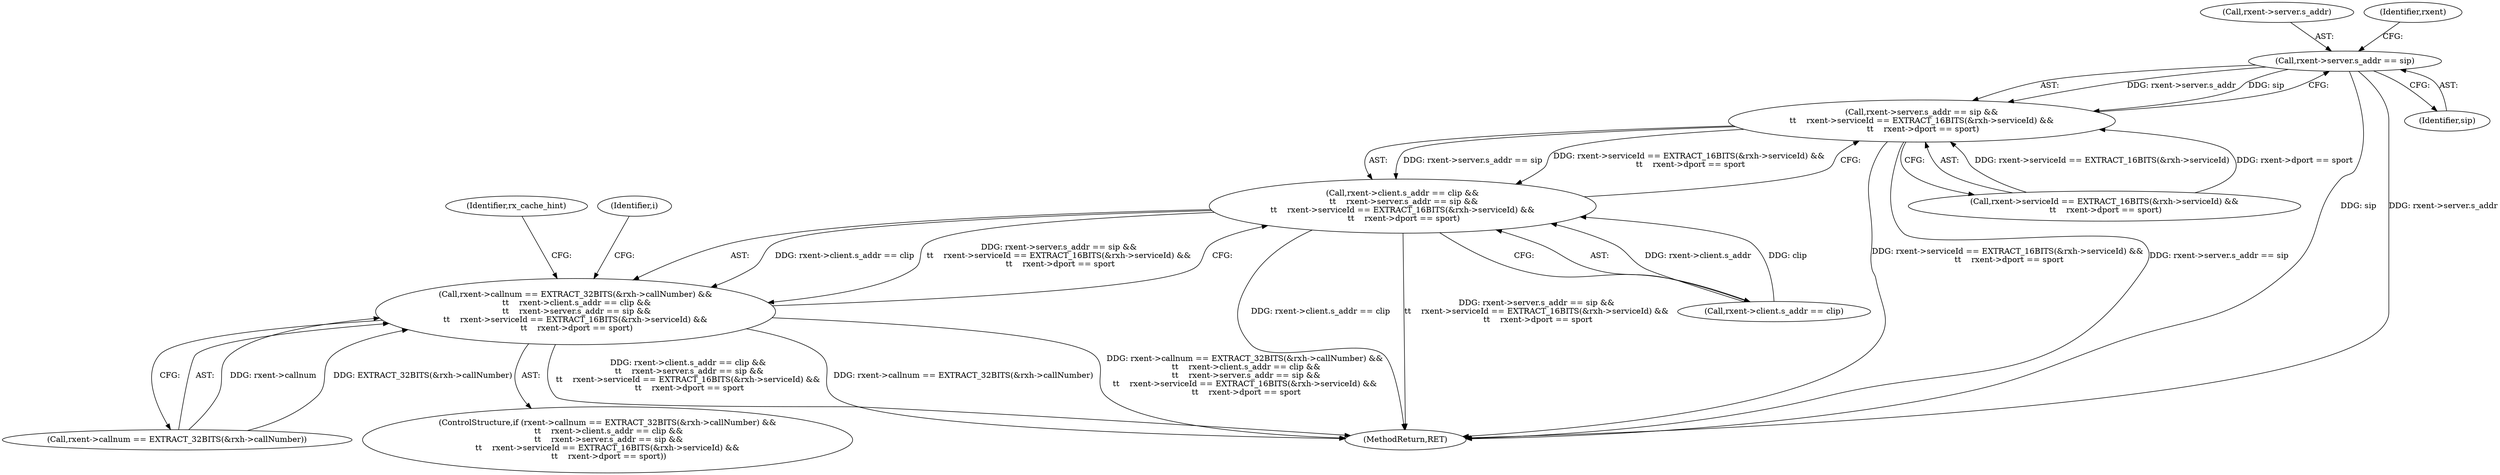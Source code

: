 digraph "0_tcpdump_c24922e692a52121e853a84ead6b9337f4c08a94@pointer" {
"1000162" [label="(Call,rxent->server.s_addr == sip)"];
"1000161" [label="(Call,rxent->server.s_addr == sip &&\n\t\t    rxent->serviceId == EXTRACT_16BITS(&rxh->serviceId) &&\n \t\t    rxent->dport == sport)"];
"1000153" [label="(Call,rxent->client.s_addr == clip &&\n \t\t    rxent->server.s_addr == sip &&\n\t\t    rxent->serviceId == EXTRACT_16BITS(&rxh->serviceId) &&\n \t\t    rxent->dport == sport)"];
"1000143" [label="(Call,rxent->callnum == EXTRACT_32BITS(&rxh->callNumber) &&\n \t\t    rxent->client.s_addr == clip &&\n \t\t    rxent->server.s_addr == sip &&\n\t\t    rxent->serviceId == EXTRACT_16BITS(&rxh->serviceId) &&\n \t\t    rxent->dport == sport)"];
"1000209" [label="(MethodReturn,RET)"];
"1000154" [label="(Call,rxent->client.s_addr == clip)"];
"1000169" [label="(Call,rxent->serviceId == EXTRACT_16BITS(&rxh->serviceId) &&\n \t\t    rxent->dport == sport)"];
"1000163" [label="(Call,rxent->server.s_addr)"];
"1000172" [label="(Identifier,rxent)"];
"1000186" [label="(Identifier,rx_cache_hint)"];
"1000153" [label="(Call,rxent->client.s_addr == clip &&\n \t\t    rxent->server.s_addr == sip &&\n\t\t    rxent->serviceId == EXTRACT_16BITS(&rxh->serviceId) &&\n \t\t    rxent->dport == sport)"];
"1000144" [label="(Call,rxent->callnum == EXTRACT_32BITS(&rxh->callNumber))"];
"1000199" [label="(Identifier,i)"];
"1000161" [label="(Call,rxent->server.s_addr == sip &&\n\t\t    rxent->serviceId == EXTRACT_16BITS(&rxh->serviceId) &&\n \t\t    rxent->dport == sport)"];
"1000168" [label="(Identifier,sip)"];
"1000143" [label="(Call,rxent->callnum == EXTRACT_32BITS(&rxh->callNumber) &&\n \t\t    rxent->client.s_addr == clip &&\n \t\t    rxent->server.s_addr == sip &&\n\t\t    rxent->serviceId == EXTRACT_16BITS(&rxh->serviceId) &&\n \t\t    rxent->dport == sport)"];
"1000142" [label="(ControlStructure,if (rxent->callnum == EXTRACT_32BITS(&rxh->callNumber) &&\n \t\t    rxent->client.s_addr == clip &&\n \t\t    rxent->server.s_addr == sip &&\n\t\t    rxent->serviceId == EXTRACT_16BITS(&rxh->serviceId) &&\n \t\t    rxent->dport == sport))"];
"1000162" [label="(Call,rxent->server.s_addr == sip)"];
"1000162" -> "1000161"  [label="AST: "];
"1000162" -> "1000168"  [label="CFG: "];
"1000163" -> "1000162"  [label="AST: "];
"1000168" -> "1000162"  [label="AST: "];
"1000172" -> "1000162"  [label="CFG: "];
"1000161" -> "1000162"  [label="CFG: "];
"1000162" -> "1000209"  [label="DDG: sip"];
"1000162" -> "1000209"  [label="DDG: rxent->server.s_addr"];
"1000162" -> "1000161"  [label="DDG: rxent->server.s_addr"];
"1000162" -> "1000161"  [label="DDG: sip"];
"1000161" -> "1000153"  [label="AST: "];
"1000161" -> "1000169"  [label="CFG: "];
"1000169" -> "1000161"  [label="AST: "];
"1000153" -> "1000161"  [label="CFG: "];
"1000161" -> "1000209"  [label="DDG: rxent->serviceId == EXTRACT_16BITS(&rxh->serviceId) &&\n \t\t    rxent->dport == sport"];
"1000161" -> "1000209"  [label="DDG: rxent->server.s_addr == sip"];
"1000161" -> "1000153"  [label="DDG: rxent->server.s_addr == sip"];
"1000161" -> "1000153"  [label="DDG: rxent->serviceId == EXTRACT_16BITS(&rxh->serviceId) &&\n \t\t    rxent->dport == sport"];
"1000169" -> "1000161"  [label="DDG: rxent->serviceId == EXTRACT_16BITS(&rxh->serviceId)"];
"1000169" -> "1000161"  [label="DDG: rxent->dport == sport"];
"1000153" -> "1000143"  [label="AST: "];
"1000153" -> "1000154"  [label="CFG: "];
"1000154" -> "1000153"  [label="AST: "];
"1000143" -> "1000153"  [label="CFG: "];
"1000153" -> "1000209"  [label="DDG: rxent->client.s_addr == clip"];
"1000153" -> "1000209"  [label="DDG: rxent->server.s_addr == sip &&\n\t\t    rxent->serviceId == EXTRACT_16BITS(&rxh->serviceId) &&\n \t\t    rxent->dport == sport"];
"1000153" -> "1000143"  [label="DDG: rxent->client.s_addr == clip"];
"1000153" -> "1000143"  [label="DDG: rxent->server.s_addr == sip &&\n\t\t    rxent->serviceId == EXTRACT_16BITS(&rxh->serviceId) &&\n \t\t    rxent->dport == sport"];
"1000154" -> "1000153"  [label="DDG: rxent->client.s_addr"];
"1000154" -> "1000153"  [label="DDG: clip"];
"1000143" -> "1000142"  [label="AST: "];
"1000143" -> "1000144"  [label="CFG: "];
"1000144" -> "1000143"  [label="AST: "];
"1000186" -> "1000143"  [label="CFG: "];
"1000199" -> "1000143"  [label="CFG: "];
"1000143" -> "1000209"  [label="DDG: rxent->client.s_addr == clip &&\n \t\t    rxent->server.s_addr == sip &&\n\t\t    rxent->serviceId == EXTRACT_16BITS(&rxh->serviceId) &&\n \t\t    rxent->dport == sport"];
"1000143" -> "1000209"  [label="DDG: rxent->callnum == EXTRACT_32BITS(&rxh->callNumber)"];
"1000143" -> "1000209"  [label="DDG: rxent->callnum == EXTRACT_32BITS(&rxh->callNumber) &&\n \t\t    rxent->client.s_addr == clip &&\n \t\t    rxent->server.s_addr == sip &&\n\t\t    rxent->serviceId == EXTRACT_16BITS(&rxh->serviceId) &&\n \t\t    rxent->dport == sport"];
"1000144" -> "1000143"  [label="DDG: rxent->callnum"];
"1000144" -> "1000143"  [label="DDG: EXTRACT_32BITS(&rxh->callNumber)"];
}
